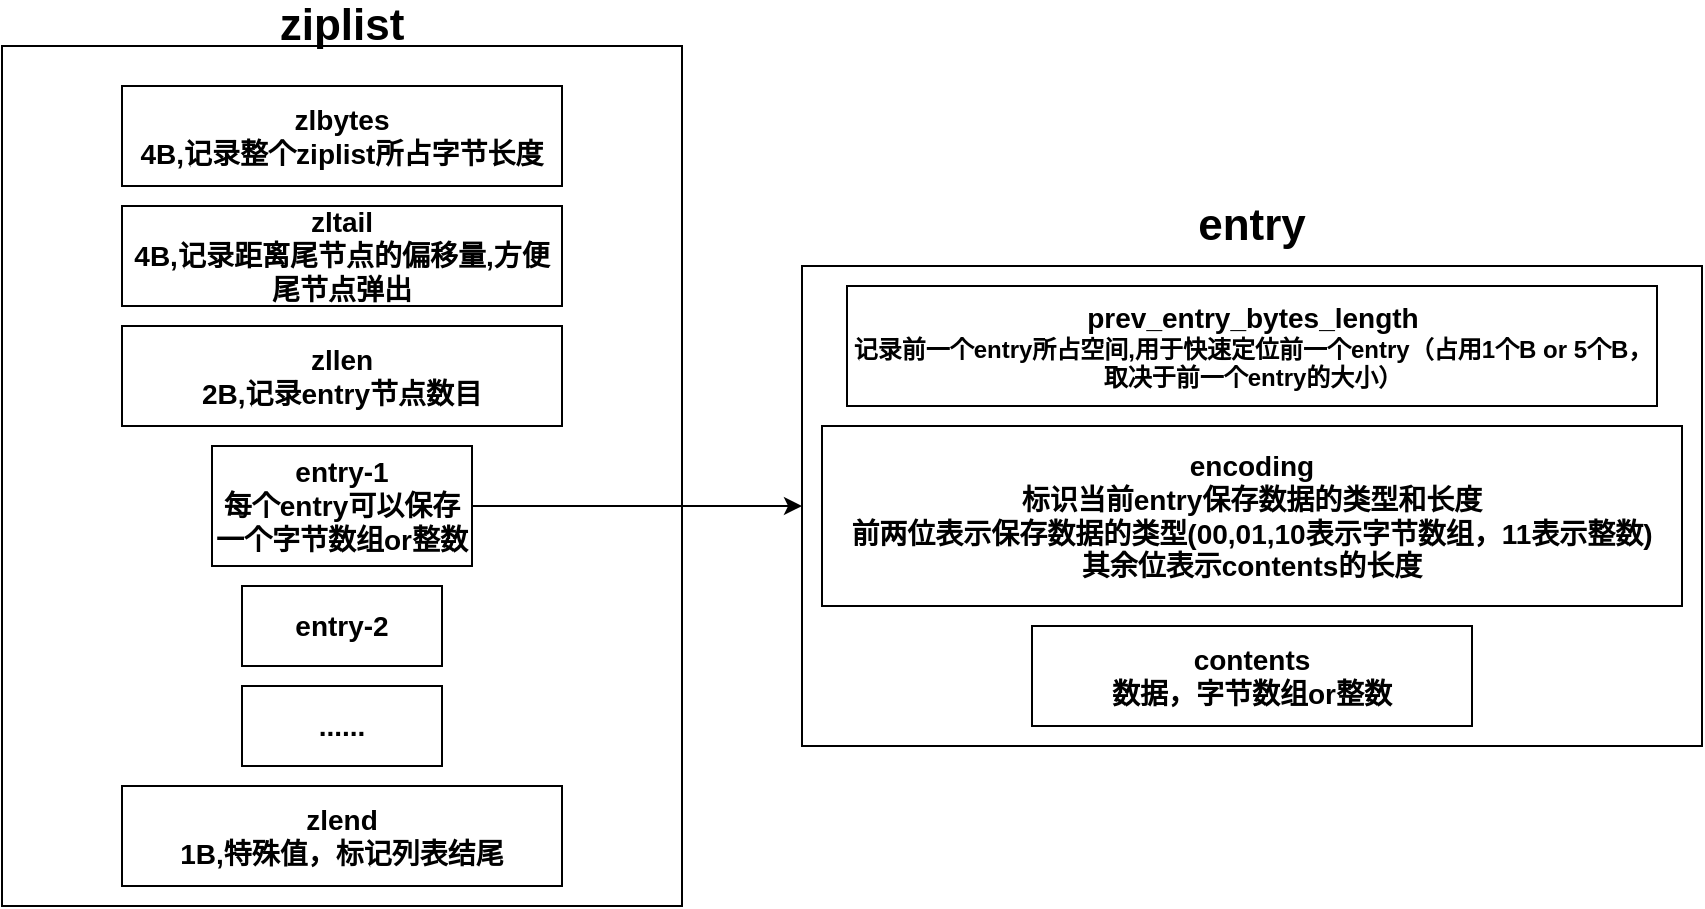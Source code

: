 <mxfile version="15.2.7" type="device"><diagram id="MziGP-Z76b1CGxuLLACl" name="第 1 页"><mxGraphModel dx="1024" dy="592" grid="1" gridSize="10" guides="1" tooltips="1" connect="1" arrows="1" fold="1" page="1" pageScale="1" pageWidth="827" pageHeight="1169" math="0" shadow="0"><root><mxCell id="0"/><mxCell id="1" parent="0"/><mxCell id="Df7kCFIN82dEQ7cFSCM2-1" value="" style="rounded=0;whiteSpace=wrap;html=1;" parent="1" vertex="1"><mxGeometry x="160" y="80" width="340" height="430" as="geometry"/></mxCell><mxCell id="Df7kCFIN82dEQ7cFSCM2-2" value="&lt;b&gt;&lt;font style=&quot;font-size: 22px&quot;&gt;ziplist&lt;/font&gt;&lt;/b&gt;" style="text;html=1;strokeColor=none;fillColor=none;align=center;verticalAlign=middle;whiteSpace=wrap;rounded=0;" parent="1" vertex="1"><mxGeometry x="310" y="60" width="40" height="20" as="geometry"/></mxCell><mxCell id="Df7kCFIN82dEQ7cFSCM2-3" value="&lt;b style=&quot;font-size: 14px&quot;&gt;zlbytes&lt;br&gt;4B,记录整个ziplist所占字节长度&lt;/b&gt;" style="rounded=0;whiteSpace=wrap;html=1;" parent="1" vertex="1"><mxGeometry x="220" y="100" width="220" height="50" as="geometry"/></mxCell><mxCell id="Df7kCFIN82dEQ7cFSCM2-4" value="&lt;b style=&quot;font-size: 14px&quot;&gt;zltail&lt;br&gt;4B,记录距离尾节点的偏移量,方便尾节点弹出&lt;br&gt;&lt;/b&gt;" style="rounded=0;whiteSpace=wrap;html=1;" parent="1" vertex="1"><mxGeometry x="220" y="160" width="220" height="50" as="geometry"/></mxCell><mxCell id="Df7kCFIN82dEQ7cFSCM2-5" value="&lt;b style=&quot;font-size: 14px&quot;&gt;zllen&lt;br&gt;2B,记录entry节点数目&lt;br&gt;&lt;/b&gt;" style="rounded=0;whiteSpace=wrap;html=1;" parent="1" vertex="1"><mxGeometry x="220" y="220" width="220" height="50" as="geometry"/></mxCell><mxCell id="Df7kCFIN82dEQ7cFSCM2-15" style="edgeStyle=orthogonalEdgeStyle;rounded=0;orthogonalLoop=1;jettySize=auto;html=1;exitX=1;exitY=0.5;exitDx=0;exitDy=0;entryX=0;entryY=0.5;entryDx=0;entryDy=0;" parent="1" source="Df7kCFIN82dEQ7cFSCM2-6" target="Df7kCFIN82dEQ7cFSCM2-10" edge="1"><mxGeometry relative="1" as="geometry"/></mxCell><mxCell id="Df7kCFIN82dEQ7cFSCM2-6" value="&lt;b style=&quot;font-size: 14px&quot;&gt;entry-1&lt;br&gt;每个entry可以保存一个字节数组or整数&lt;br&gt;&lt;/b&gt;" style="rounded=0;whiteSpace=wrap;html=1;" parent="1" vertex="1"><mxGeometry x="265" y="280" width="130" height="60" as="geometry"/></mxCell><mxCell id="Df7kCFIN82dEQ7cFSCM2-7" value="&lt;b style=&quot;font-size: 14px&quot;&gt;entry-2&lt;br&gt;&lt;/b&gt;" style="rounded=0;whiteSpace=wrap;html=1;" parent="1" vertex="1"><mxGeometry x="280" y="350" width="100" height="40" as="geometry"/></mxCell><mxCell id="Df7kCFIN82dEQ7cFSCM2-8" value="&lt;b style=&quot;font-size: 14px&quot;&gt;......&lt;br&gt;&lt;/b&gt;" style="rounded=0;whiteSpace=wrap;html=1;" parent="1" vertex="1"><mxGeometry x="280" y="400" width="100" height="40" as="geometry"/></mxCell><mxCell id="Df7kCFIN82dEQ7cFSCM2-9" value="&lt;b style=&quot;font-size: 14px&quot;&gt;zlend&lt;br&gt;1B,特殊值，标记列表结尾&lt;br&gt;&lt;/b&gt;" style="rounded=0;whiteSpace=wrap;html=1;" parent="1" vertex="1"><mxGeometry x="220" y="450" width="220" height="50" as="geometry"/></mxCell><mxCell id="Df7kCFIN82dEQ7cFSCM2-10" value="" style="rounded=0;whiteSpace=wrap;html=1;" parent="1" vertex="1"><mxGeometry x="560" y="190" width="450" height="240" as="geometry"/></mxCell><mxCell id="Df7kCFIN82dEQ7cFSCM2-11" value="&lt;b&gt;&lt;font style=&quot;font-size: 22px&quot;&gt;entry&lt;/font&gt;&lt;/b&gt;" style="text;html=1;strokeColor=none;fillColor=none;align=center;verticalAlign=middle;whiteSpace=wrap;rounded=0;" parent="1" vertex="1"><mxGeometry x="765" y="160" width="40" height="20" as="geometry"/></mxCell><mxCell id="Df7kCFIN82dEQ7cFSCM2-12" value="&lt;b&gt;&lt;span style=&quot;font-size: 14px&quot;&gt;prev_entry_bytes_length&lt;br&gt;&lt;/span&gt;记录前一个entry所占空间,用于快速定位前一个entry（占用1个B or 5个B，取决于前一个entry的大小）&lt;/b&gt;" style="rounded=0;whiteSpace=wrap;html=1;" parent="1" vertex="1"><mxGeometry x="582.5" y="200" width="405" height="60" as="geometry"/></mxCell><mxCell id="Df7kCFIN82dEQ7cFSCM2-13" value="&lt;b&gt;&lt;span style=&quot;font-size: 14px&quot;&gt;encoding&lt;br&gt;标识当前entry保存数据的类型和长度&lt;br&gt;前两位表示保存数据的类型(00,01,10表示字节数组，11表示整数)&lt;br&gt;其余位表示contents的长度&lt;br&gt;&lt;/span&gt;&lt;/b&gt;" style="rounded=0;whiteSpace=wrap;html=1;" parent="1" vertex="1"><mxGeometry x="570" y="270" width="430" height="90" as="geometry"/></mxCell><mxCell id="Df7kCFIN82dEQ7cFSCM2-14" value="&lt;b&gt;&lt;span style=&quot;font-size: 14px&quot;&gt;contents&lt;br&gt;数据，字节数组or整数&lt;br&gt;&lt;/span&gt;&lt;/b&gt;" style="rounded=0;whiteSpace=wrap;html=1;" parent="1" vertex="1"><mxGeometry x="675" y="370" width="220" height="50" as="geometry"/></mxCell></root></mxGraphModel></diagram></mxfile>